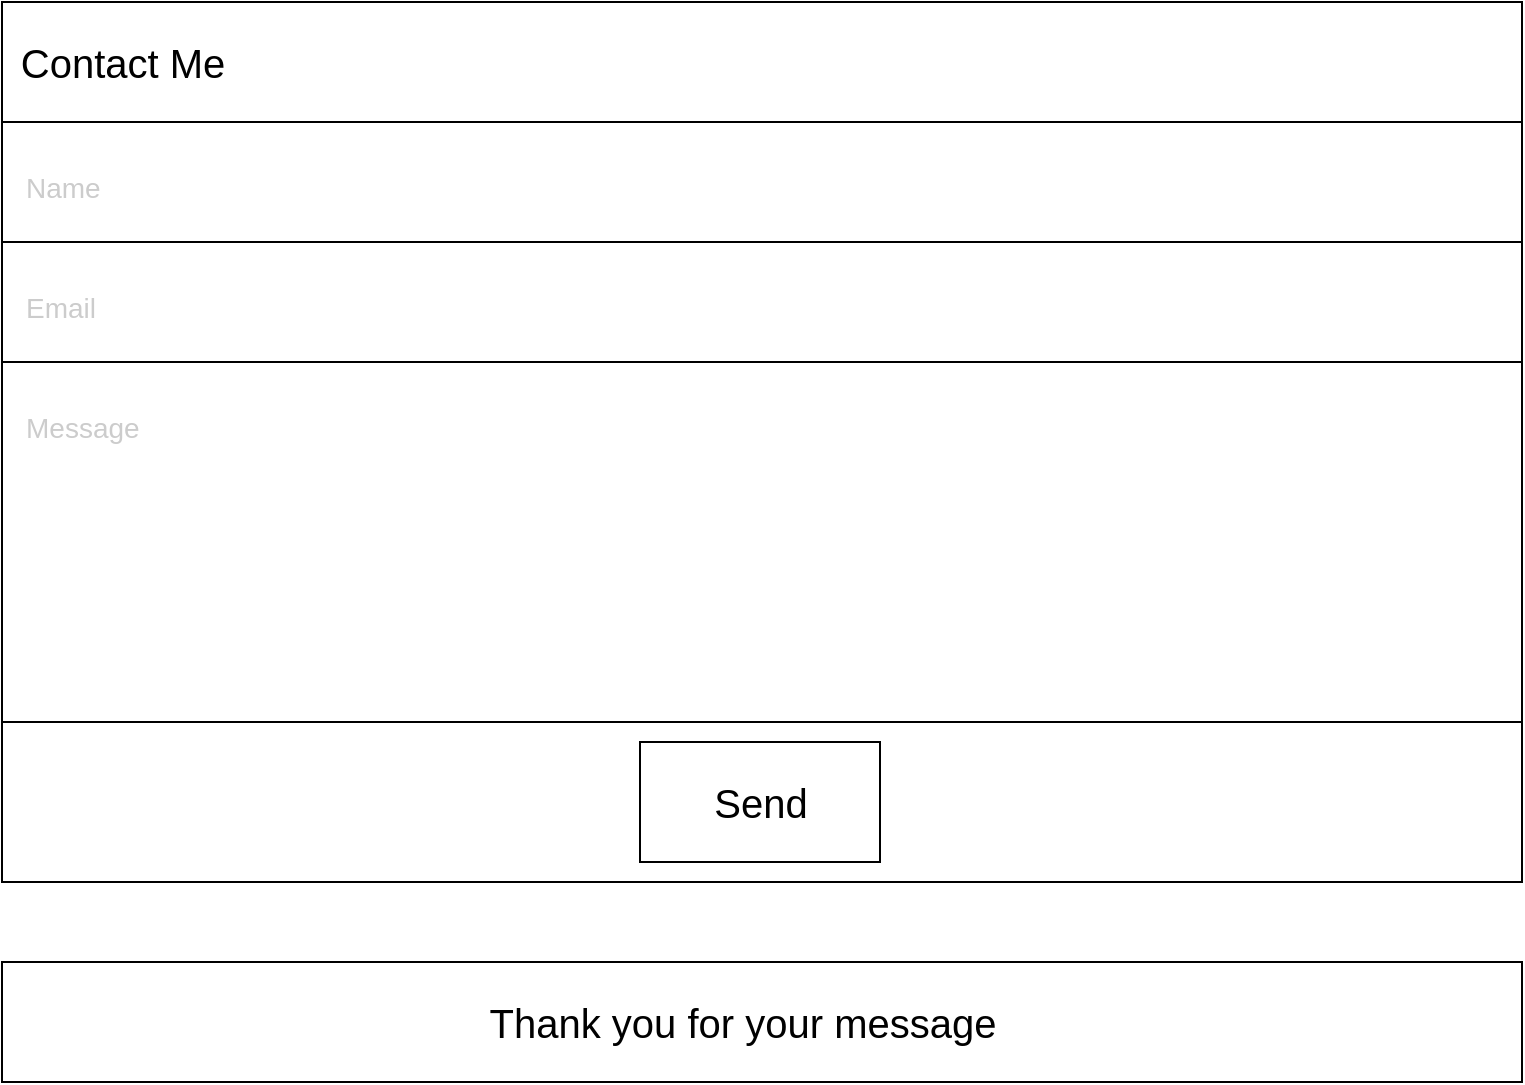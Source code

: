 <mxfile version="22.0.8" type="github">
  <diagram name="Сторінка-1" id="E5O6WYYs6Uor7RSAVDVs">
    <mxGraphModel dx="954" dy="642" grid="1" gridSize="10" guides="1" tooltips="1" connect="1" arrows="1" fold="1" page="1" pageScale="1" pageWidth="827" pageHeight="1169" math="0" shadow="0">
      <root>
        <mxCell id="0" />
        <mxCell id="1" parent="0" />
        <mxCell id="R8bPfJXog_WtKAHiD4LK-1" value="" style="rounded=0;whiteSpace=wrap;html=1;strokeColor=#000000;align=left;" parent="1" vertex="1">
          <mxGeometry x="40" y="40" width="760" height="440" as="geometry" />
        </mxCell>
        <mxCell id="R8bPfJXog_WtKAHiD4LK-2" value="&lt;font style=&quot;font-size: 20px; font-weight: normal;&quot;&gt;Contact Me&lt;/font&gt;" style="text;strokeColor=none;fillColor=none;html=1;fontSize=24;fontStyle=1;verticalAlign=middle;align=center;" parent="1" vertex="1">
          <mxGeometry x="50" y="50" width="100" height="40" as="geometry" />
        </mxCell>
        <mxCell id="R8bPfJXog_WtKAHiD4LK-33" value="" style="rounded=0;whiteSpace=wrap;html=1;" parent="1" vertex="1">
          <mxGeometry x="40" y="100" width="760" height="60" as="geometry" />
        </mxCell>
        <mxCell id="R8bPfJXog_WtKAHiD4LK-34" value="&lt;span style=&quot;font-weight: normal;&quot;&gt;&lt;font style=&quot;font-size: 14px;&quot;&gt;Name&lt;/font&gt;&lt;/span&gt;" style="text;strokeColor=none;fillColor=none;html=1;fontSize=24;fontStyle=1;verticalAlign=middle;align=left;fontColor=#CCCCCC;" parent="1" vertex="1">
          <mxGeometry x="50" y="125" width="100" height="10" as="geometry" />
        </mxCell>
        <mxCell id="R8bPfJXog_WtKAHiD4LK-35" value="" style="rounded=0;whiteSpace=wrap;html=1;" parent="1" vertex="1">
          <mxGeometry x="40" y="160" width="760" height="60" as="geometry" />
        </mxCell>
        <mxCell id="R8bPfJXog_WtKAHiD4LK-36" value="&lt;span style=&quot;font-weight: normal;&quot;&gt;&lt;font style=&quot;font-size: 14px;&quot;&gt;Email&lt;/font&gt;&lt;/span&gt;" style="text;strokeColor=none;fillColor=none;html=1;fontSize=24;fontStyle=1;verticalAlign=middle;align=left;fontColor=#CCCCCC;" parent="1" vertex="1">
          <mxGeometry x="50" y="185" width="100" height="10" as="geometry" />
        </mxCell>
        <mxCell id="R8bPfJXog_WtKAHiD4LK-37" value="" style="rounded=0;whiteSpace=wrap;html=1;" parent="1" vertex="1">
          <mxGeometry x="40" y="220" width="760" height="180" as="geometry" />
        </mxCell>
        <mxCell id="R8bPfJXog_WtKAHiD4LK-38" value="&lt;span style=&quot;font-weight: normal;&quot;&gt;&lt;font style=&quot;font-size: 14px;&quot;&gt;Message&lt;/font&gt;&lt;/span&gt;" style="text;strokeColor=none;fillColor=none;html=1;fontSize=24;fontStyle=1;verticalAlign=middle;align=left;fontColor=#CCCCCC;" parent="1" vertex="1">
          <mxGeometry x="50" y="245" width="100" height="10" as="geometry" />
        </mxCell>
        <mxCell id="FuYJgnvohGrOC31loe6d-1" value="" style="rounded=0;whiteSpace=wrap;html=1;" parent="1" vertex="1">
          <mxGeometry x="359" y="410" width="120" height="60" as="geometry" />
        </mxCell>
        <mxCell id="FuYJgnvohGrOC31loe6d-2" value="&lt;font style=&quot;font-size: 20px; font-weight: normal;&quot;&gt;Send&lt;/font&gt;" style="text;strokeColor=none;fillColor=none;html=1;fontSize=24;fontStyle=1;verticalAlign=middle;align=center;" parent="1" vertex="1">
          <mxGeometry x="369" y="420" width="100" height="40" as="geometry" />
        </mxCell>
        <mxCell id="FuYJgnvohGrOC31loe6d-3" value="" style="rounded=0;whiteSpace=wrap;html=1;" parent="1" vertex="1">
          <mxGeometry x="40" y="520" width="760" height="60" as="geometry" />
        </mxCell>
        <mxCell id="FuYJgnvohGrOC31loe6d-4" value="&lt;font style=&quot;font-size: 20px; font-weight: normal;&quot;&gt;Thank you for your message&lt;/font&gt;" style="text;strokeColor=none;fillColor=none;html=1;fontSize=24;fontStyle=1;verticalAlign=middle;align=center;" parent="1" vertex="1">
          <mxGeometry x="360" y="530" width="100" height="40" as="geometry" />
        </mxCell>
      </root>
    </mxGraphModel>
  </diagram>
</mxfile>
